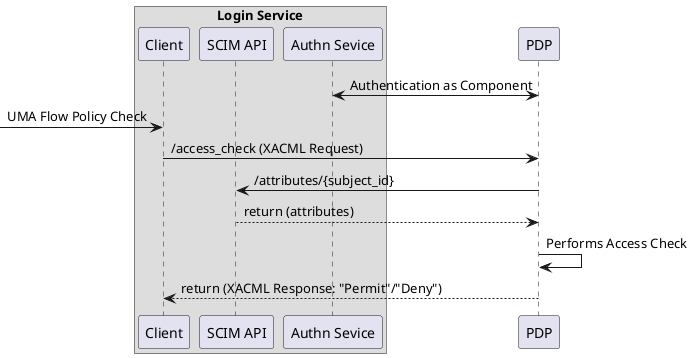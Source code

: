 @startuml
participant Client
box "Login Service"
participant "XACML Client" as Client
participant "SCIM API" as SCIM
participant "Authn Sevice" as Authn
endbox
participant "PDP" as PDP
PDP <-> Authn: Authentication as Component
-> Client: UMA Flow Policy Check
Client -> PDP: /access_check (XACML Request)
PDP -> SCIM: /attributes/{subject_id}
SCIM --> PDP: return (attributes)
PDP -> PDP: Performs Access Check
PDP --> Client: return (XACML Response: "Permit"/"Deny")
@enduml